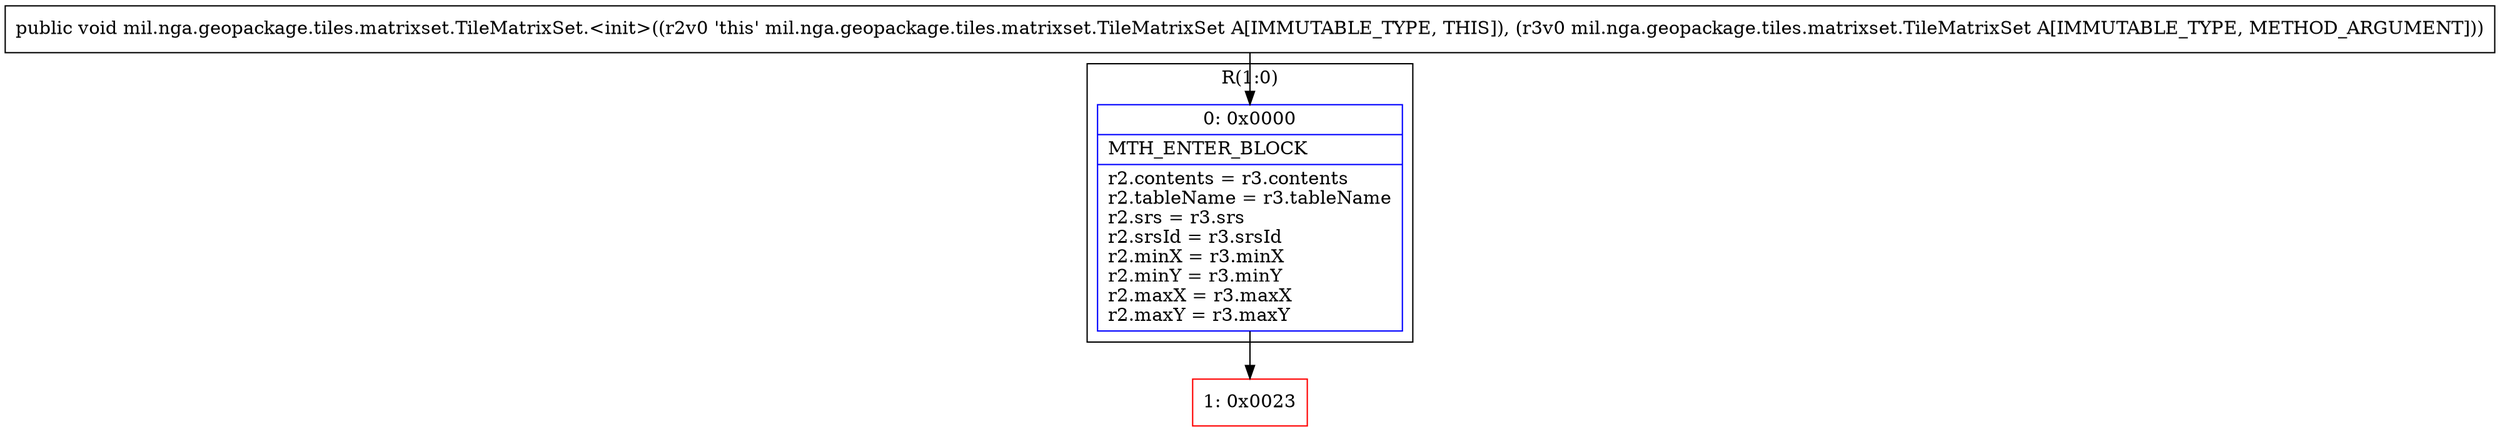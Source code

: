 digraph "CFG formil.nga.geopackage.tiles.matrixset.TileMatrixSet.\<init\>(Lmil\/nga\/geopackage\/tiles\/matrixset\/TileMatrixSet;)V" {
subgraph cluster_Region_277165195 {
label = "R(1:0)";
node [shape=record,color=blue];
Node_0 [shape=record,label="{0\:\ 0x0000|MTH_ENTER_BLOCK\l|r2.contents = r3.contents\lr2.tableName = r3.tableName\lr2.srs = r3.srs\lr2.srsId = r3.srsId\lr2.minX = r3.minX\lr2.minY = r3.minY\lr2.maxX = r3.maxX\lr2.maxY = r3.maxY\l}"];
}
Node_1 [shape=record,color=red,label="{1\:\ 0x0023}"];
MethodNode[shape=record,label="{public void mil.nga.geopackage.tiles.matrixset.TileMatrixSet.\<init\>((r2v0 'this' mil.nga.geopackage.tiles.matrixset.TileMatrixSet A[IMMUTABLE_TYPE, THIS]), (r3v0 mil.nga.geopackage.tiles.matrixset.TileMatrixSet A[IMMUTABLE_TYPE, METHOD_ARGUMENT])) }"];
MethodNode -> Node_0;
Node_0 -> Node_1;
}

